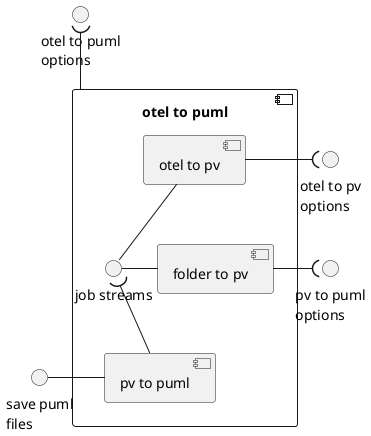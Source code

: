 @startuml
component "otel to puml" as oteltopuml {
    interface "job streams" as JobStreams
    component "pv to puml" as pvtopuml
    component "folder to pv" as foldertopv
    component "otel to pv" as oteltopv
    pvtopuml -up-( JobStreams
    oteltopv -down- JobStreams
    foldertopv -left- JobStreams
}
interface "save puml\nfiles" as SavePUMLFiles
pvtopuml -left- SavePUMLFiles
interface "otel to pv\noptions" as oteltopvops
interface "pv to puml\noptions" as pvtopumlops
interface "otel to puml\noptions" as oteltopumlops
oteltopvops )-left- oteltopv
pvtopumlops )-left- foldertopv
oteltopumlops )-down- oteltopuml

@enduml